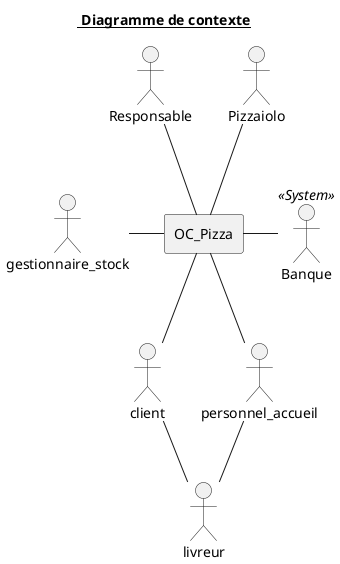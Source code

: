 @startuml 1_contextDiagram
title <u> Diagramme de contexte</u>
' left to right direction
' top to bottom direction

rectangle OC_Pizza {
}

actor Responsable as RESP
actor Pizzaiolo as PIZLO

actor Banque <<System>> as BANK
actor livreur as DELIVER
actor client as CUSTOMER
actor personnel_accueil as ACCUEIL


actor gestionnaire_stock as GEST


GEST - OC_Pizza

RESP -- OC_Pizza

PIZLO -- OC_Pizza

OC_Pizza - BANK


OC_Pizza -- CUSTOMER
OC_Pizza -- ACCUEIL
CUSTOMER -- DELIVER
ACCUEIL -- DELIVER






@enduml